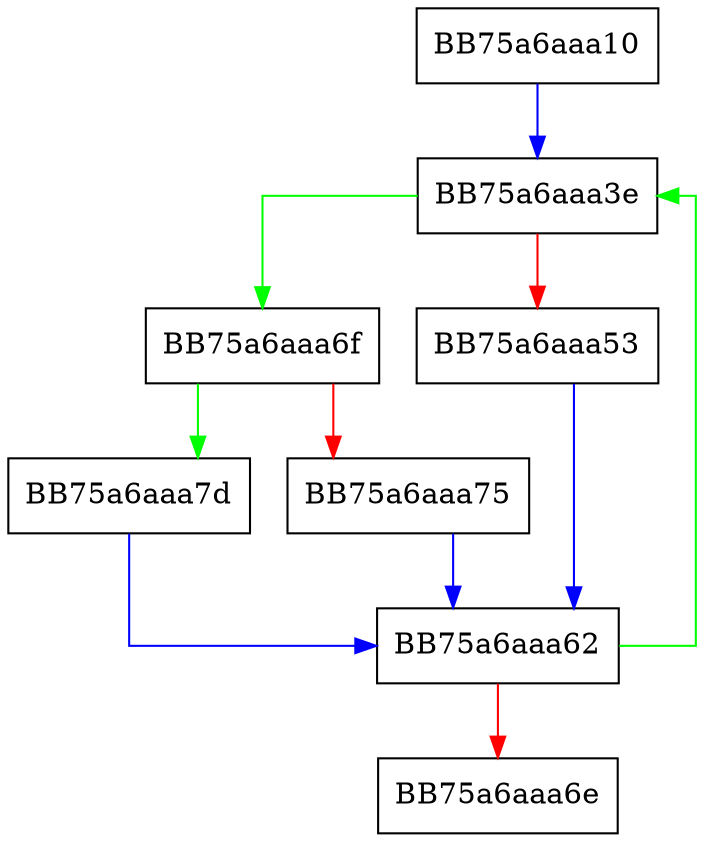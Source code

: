 digraph SSE_psubsb {
  node [shape="box"];
  graph [splines=ortho];
  BB75a6aaa10 -> BB75a6aaa3e [color="blue"];
  BB75a6aaa3e -> BB75a6aaa6f [color="green"];
  BB75a6aaa3e -> BB75a6aaa53 [color="red"];
  BB75a6aaa53 -> BB75a6aaa62 [color="blue"];
  BB75a6aaa62 -> BB75a6aaa3e [color="green"];
  BB75a6aaa62 -> BB75a6aaa6e [color="red"];
  BB75a6aaa6f -> BB75a6aaa7d [color="green"];
  BB75a6aaa6f -> BB75a6aaa75 [color="red"];
  BB75a6aaa75 -> BB75a6aaa62 [color="blue"];
  BB75a6aaa7d -> BB75a6aaa62 [color="blue"];
}